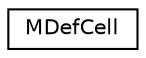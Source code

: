 digraph G
{
  edge [fontname="Helvetica",fontsize="10",labelfontname="Helvetica",labelfontsize="10"];
  node [fontname="Helvetica",fontsize="10",shape=record];
  rankdir=LR;
  Node1 [label="MDefCell",height=0.2,width=0.4,color="black", fillcolor="white", style="filled",URL="$d1/d4a/structMDefCell.html"];
}
